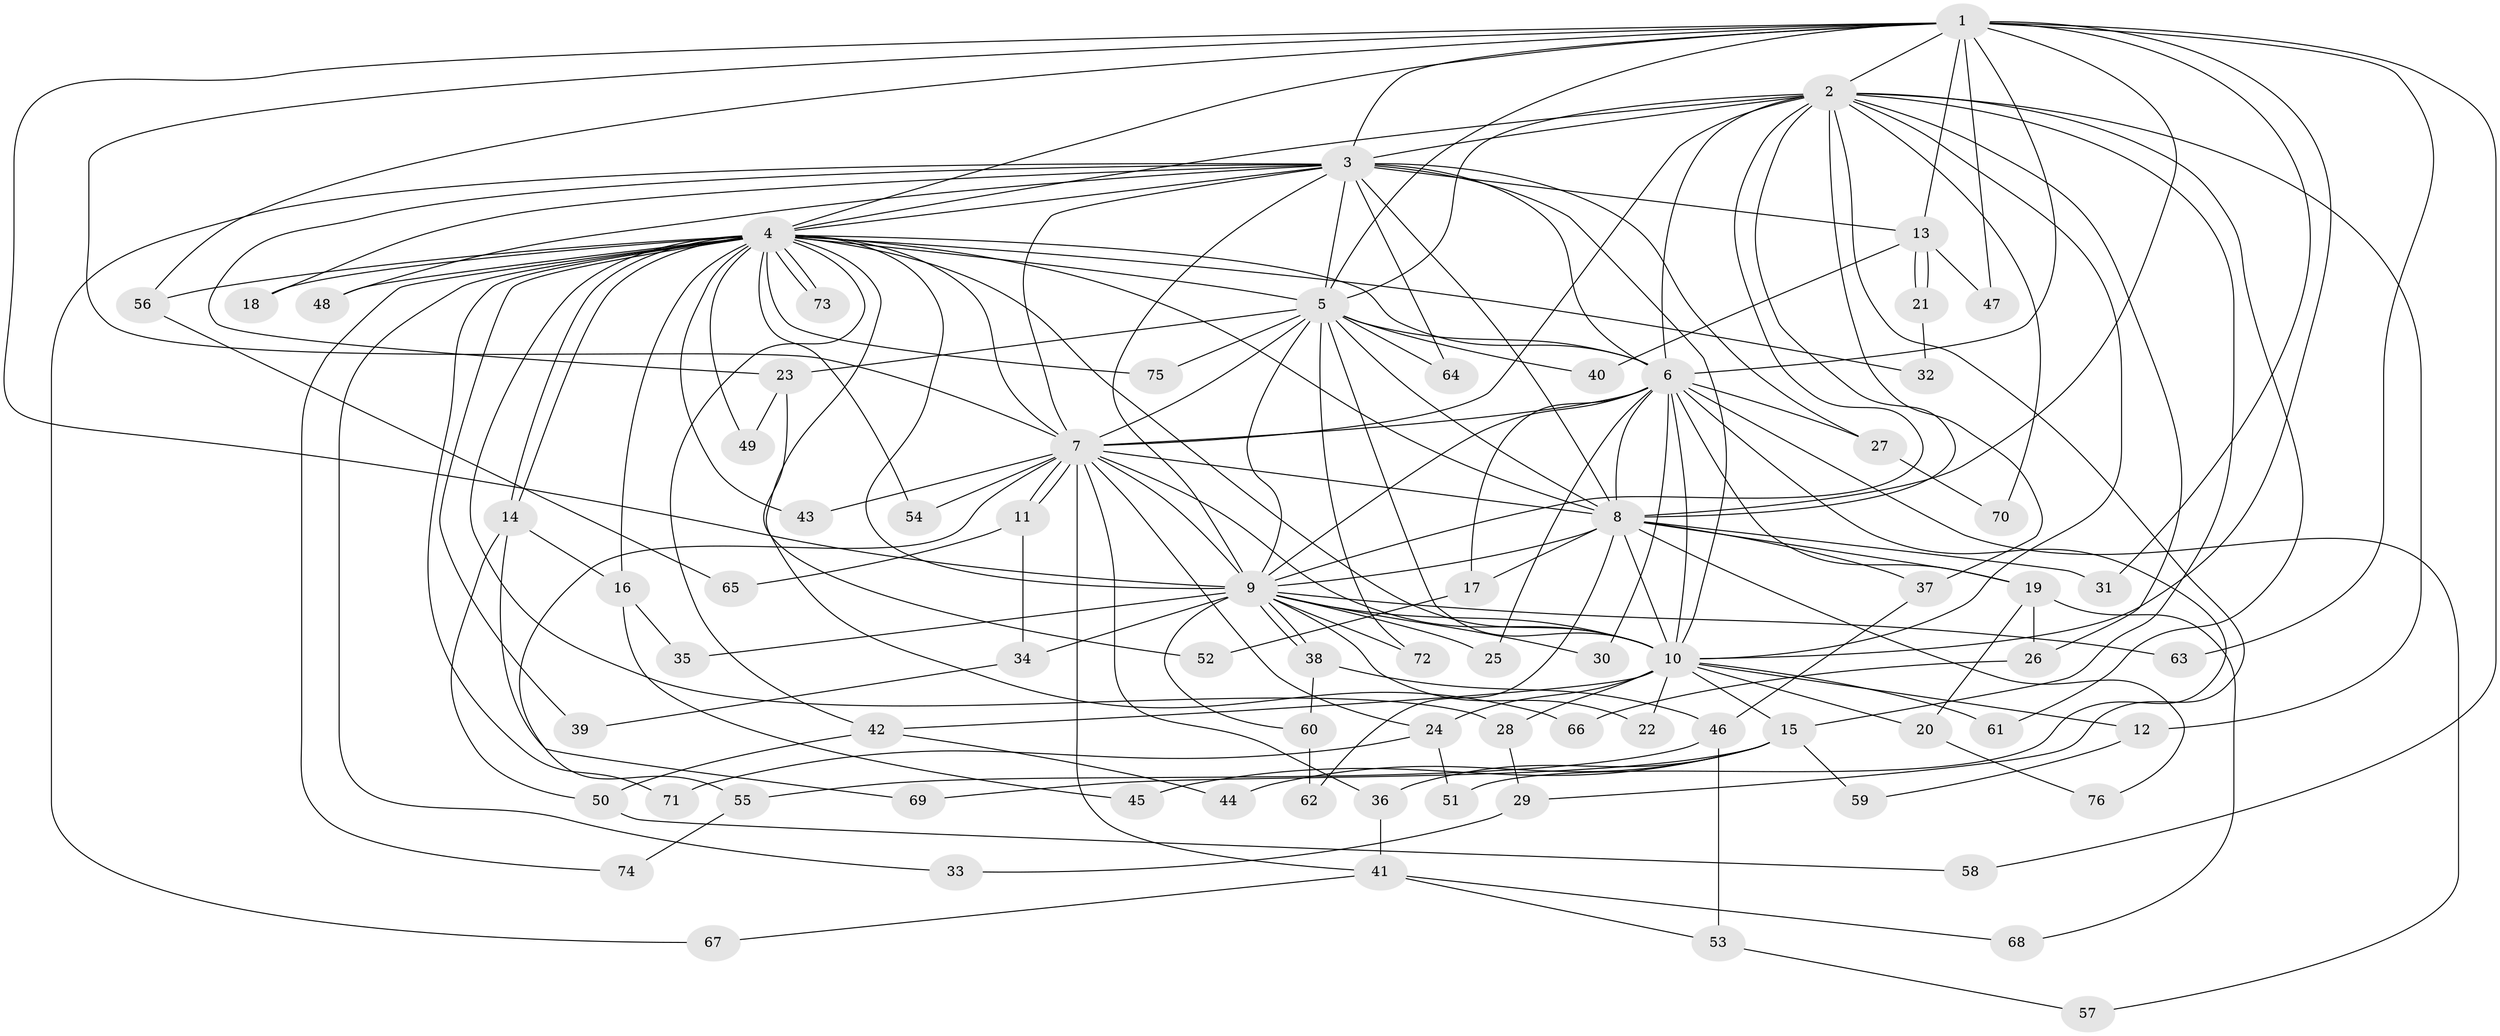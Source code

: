 // Generated by graph-tools (version 1.1) at 2025/49/03/09/25 03:49:39]
// undirected, 76 vertices, 177 edges
graph export_dot {
graph [start="1"]
  node [color=gray90,style=filled];
  1;
  2;
  3;
  4;
  5;
  6;
  7;
  8;
  9;
  10;
  11;
  12;
  13;
  14;
  15;
  16;
  17;
  18;
  19;
  20;
  21;
  22;
  23;
  24;
  25;
  26;
  27;
  28;
  29;
  30;
  31;
  32;
  33;
  34;
  35;
  36;
  37;
  38;
  39;
  40;
  41;
  42;
  43;
  44;
  45;
  46;
  47;
  48;
  49;
  50;
  51;
  52;
  53;
  54;
  55;
  56;
  57;
  58;
  59;
  60;
  61;
  62;
  63;
  64;
  65;
  66;
  67;
  68;
  69;
  70;
  71;
  72;
  73;
  74;
  75;
  76;
  1 -- 2;
  1 -- 3;
  1 -- 4;
  1 -- 5;
  1 -- 6;
  1 -- 7;
  1 -- 8;
  1 -- 9;
  1 -- 10;
  1 -- 13;
  1 -- 31;
  1 -- 47;
  1 -- 56;
  1 -- 58;
  1 -- 63;
  2 -- 3;
  2 -- 4;
  2 -- 5;
  2 -- 6;
  2 -- 7;
  2 -- 8;
  2 -- 9;
  2 -- 10;
  2 -- 12;
  2 -- 15;
  2 -- 26;
  2 -- 29;
  2 -- 37;
  2 -- 61;
  2 -- 70;
  3 -- 4;
  3 -- 5;
  3 -- 6;
  3 -- 7;
  3 -- 8;
  3 -- 9;
  3 -- 10;
  3 -- 13;
  3 -- 18;
  3 -- 23;
  3 -- 27;
  3 -- 48;
  3 -- 64;
  3 -- 67;
  4 -- 5;
  4 -- 6;
  4 -- 7;
  4 -- 8;
  4 -- 9;
  4 -- 10;
  4 -- 14;
  4 -- 14;
  4 -- 16;
  4 -- 18;
  4 -- 28;
  4 -- 32;
  4 -- 33;
  4 -- 39;
  4 -- 42;
  4 -- 43;
  4 -- 48;
  4 -- 49;
  4 -- 54;
  4 -- 56;
  4 -- 66;
  4 -- 71;
  4 -- 73;
  4 -- 73;
  4 -- 74;
  4 -- 75;
  5 -- 6;
  5 -- 7;
  5 -- 8;
  5 -- 9;
  5 -- 10;
  5 -- 23;
  5 -- 40;
  5 -- 64;
  5 -- 72;
  5 -- 75;
  6 -- 7;
  6 -- 8;
  6 -- 9;
  6 -- 10;
  6 -- 17;
  6 -- 19;
  6 -- 25;
  6 -- 27;
  6 -- 30;
  6 -- 51;
  6 -- 57;
  7 -- 8;
  7 -- 9;
  7 -- 10;
  7 -- 11;
  7 -- 11;
  7 -- 24;
  7 -- 36;
  7 -- 41;
  7 -- 43;
  7 -- 54;
  7 -- 55;
  8 -- 9;
  8 -- 10;
  8 -- 17;
  8 -- 19;
  8 -- 31;
  8 -- 37;
  8 -- 62;
  8 -- 76;
  9 -- 10;
  9 -- 22;
  9 -- 25;
  9 -- 30;
  9 -- 34;
  9 -- 35;
  9 -- 38;
  9 -- 38;
  9 -- 60;
  9 -- 63;
  9 -- 72;
  10 -- 12;
  10 -- 15;
  10 -- 20;
  10 -- 22;
  10 -- 24;
  10 -- 28;
  10 -- 42;
  10 -- 61;
  11 -- 34;
  11 -- 65;
  12 -- 59;
  13 -- 21;
  13 -- 21;
  13 -- 40;
  13 -- 47;
  14 -- 16;
  14 -- 50;
  14 -- 69;
  15 -- 36;
  15 -- 44;
  15 -- 45;
  15 -- 59;
  15 -- 69;
  16 -- 35;
  16 -- 45;
  17 -- 52;
  19 -- 20;
  19 -- 26;
  19 -- 68;
  20 -- 76;
  21 -- 32;
  23 -- 49;
  23 -- 52;
  24 -- 51;
  24 -- 71;
  26 -- 66;
  27 -- 70;
  28 -- 29;
  29 -- 33;
  34 -- 39;
  36 -- 41;
  37 -- 46;
  38 -- 46;
  38 -- 60;
  41 -- 53;
  41 -- 67;
  41 -- 68;
  42 -- 44;
  42 -- 50;
  46 -- 53;
  46 -- 55;
  50 -- 58;
  53 -- 57;
  55 -- 74;
  56 -- 65;
  60 -- 62;
}
